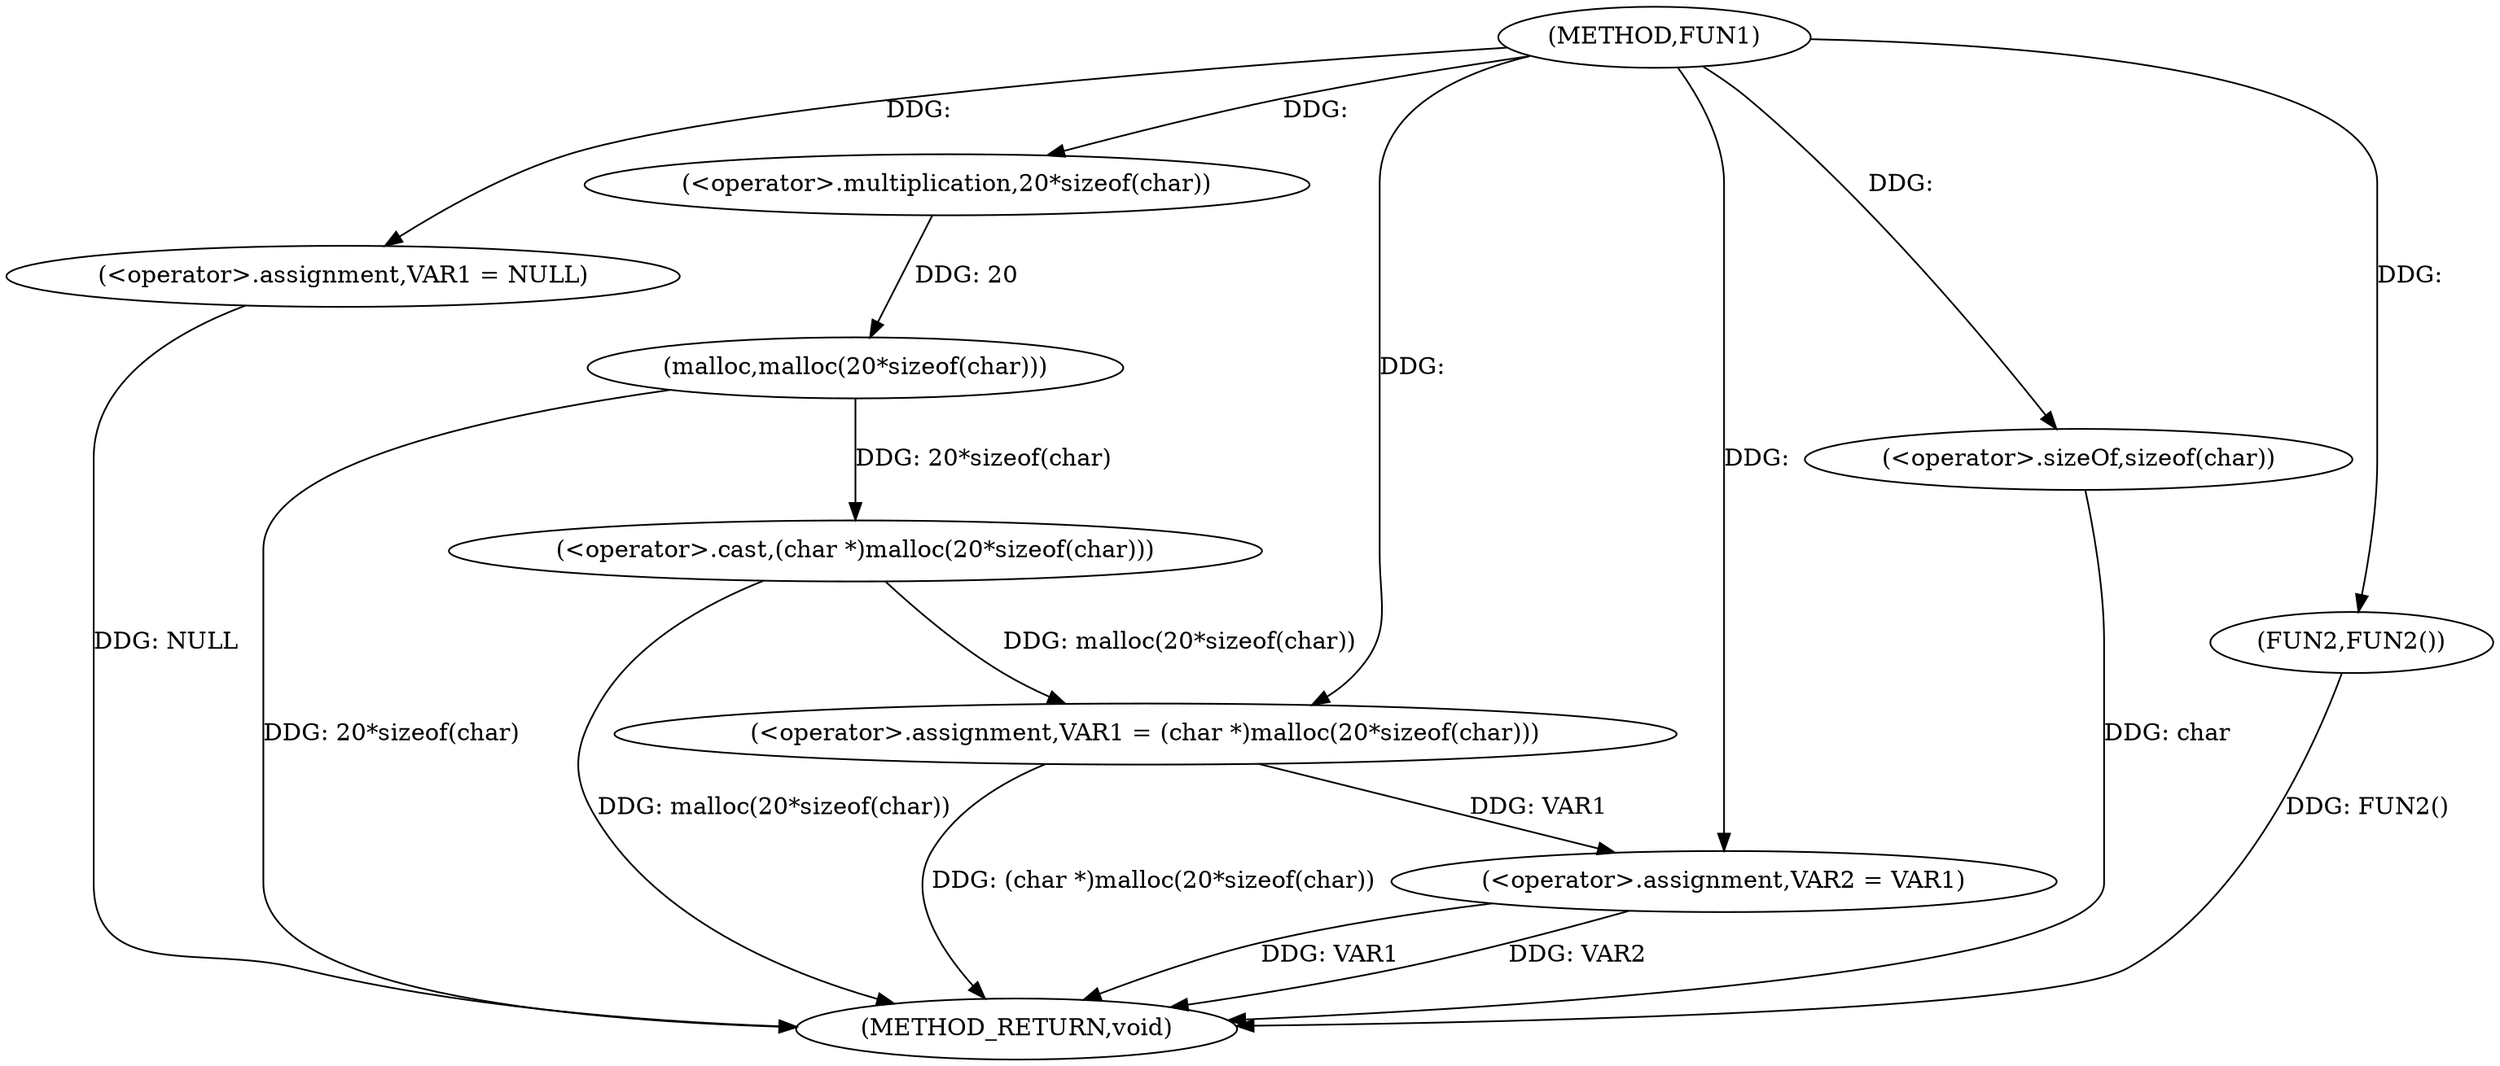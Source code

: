 digraph FUN1 {  
"1000100" [label = "(METHOD,FUN1)" ]
"1000119" [label = "(METHOD_RETURN,void)" ]
"1000103" [label = "(<operator>.assignment,VAR1 = NULL)" ]
"1000106" [label = "(<operator>.assignment,VAR1 = (char *)malloc(20*sizeof(char)))" ]
"1000108" [label = "(<operator>.cast,(char *)malloc(20*sizeof(char)))" ]
"1000110" [label = "(malloc,malloc(20*sizeof(char)))" ]
"1000111" [label = "(<operator>.multiplication,20*sizeof(char))" ]
"1000113" [label = "(<operator>.sizeOf,sizeof(char))" ]
"1000115" [label = "(<operator>.assignment,VAR2 = VAR1)" ]
"1000118" [label = "(FUN2,FUN2())" ]
  "1000115" -> "1000119"  [ label = "DDG: VAR1"] 
  "1000106" -> "1000119"  [ label = "DDG: (char *)malloc(20*sizeof(char))"] 
  "1000103" -> "1000119"  [ label = "DDG: NULL"] 
  "1000113" -> "1000119"  [ label = "DDG: char"] 
  "1000118" -> "1000119"  [ label = "DDG: FUN2()"] 
  "1000108" -> "1000119"  [ label = "DDG: malloc(20*sizeof(char))"] 
  "1000110" -> "1000119"  [ label = "DDG: 20*sizeof(char)"] 
  "1000115" -> "1000119"  [ label = "DDG: VAR2"] 
  "1000100" -> "1000103"  [ label = "DDG: "] 
  "1000108" -> "1000106"  [ label = "DDG: malloc(20*sizeof(char))"] 
  "1000100" -> "1000106"  [ label = "DDG: "] 
  "1000110" -> "1000108"  [ label = "DDG: 20*sizeof(char)"] 
  "1000111" -> "1000110"  [ label = "DDG: 20"] 
  "1000100" -> "1000111"  [ label = "DDG: "] 
  "1000100" -> "1000113"  [ label = "DDG: "] 
  "1000106" -> "1000115"  [ label = "DDG: VAR1"] 
  "1000100" -> "1000115"  [ label = "DDG: "] 
  "1000100" -> "1000118"  [ label = "DDG: "] 
}
